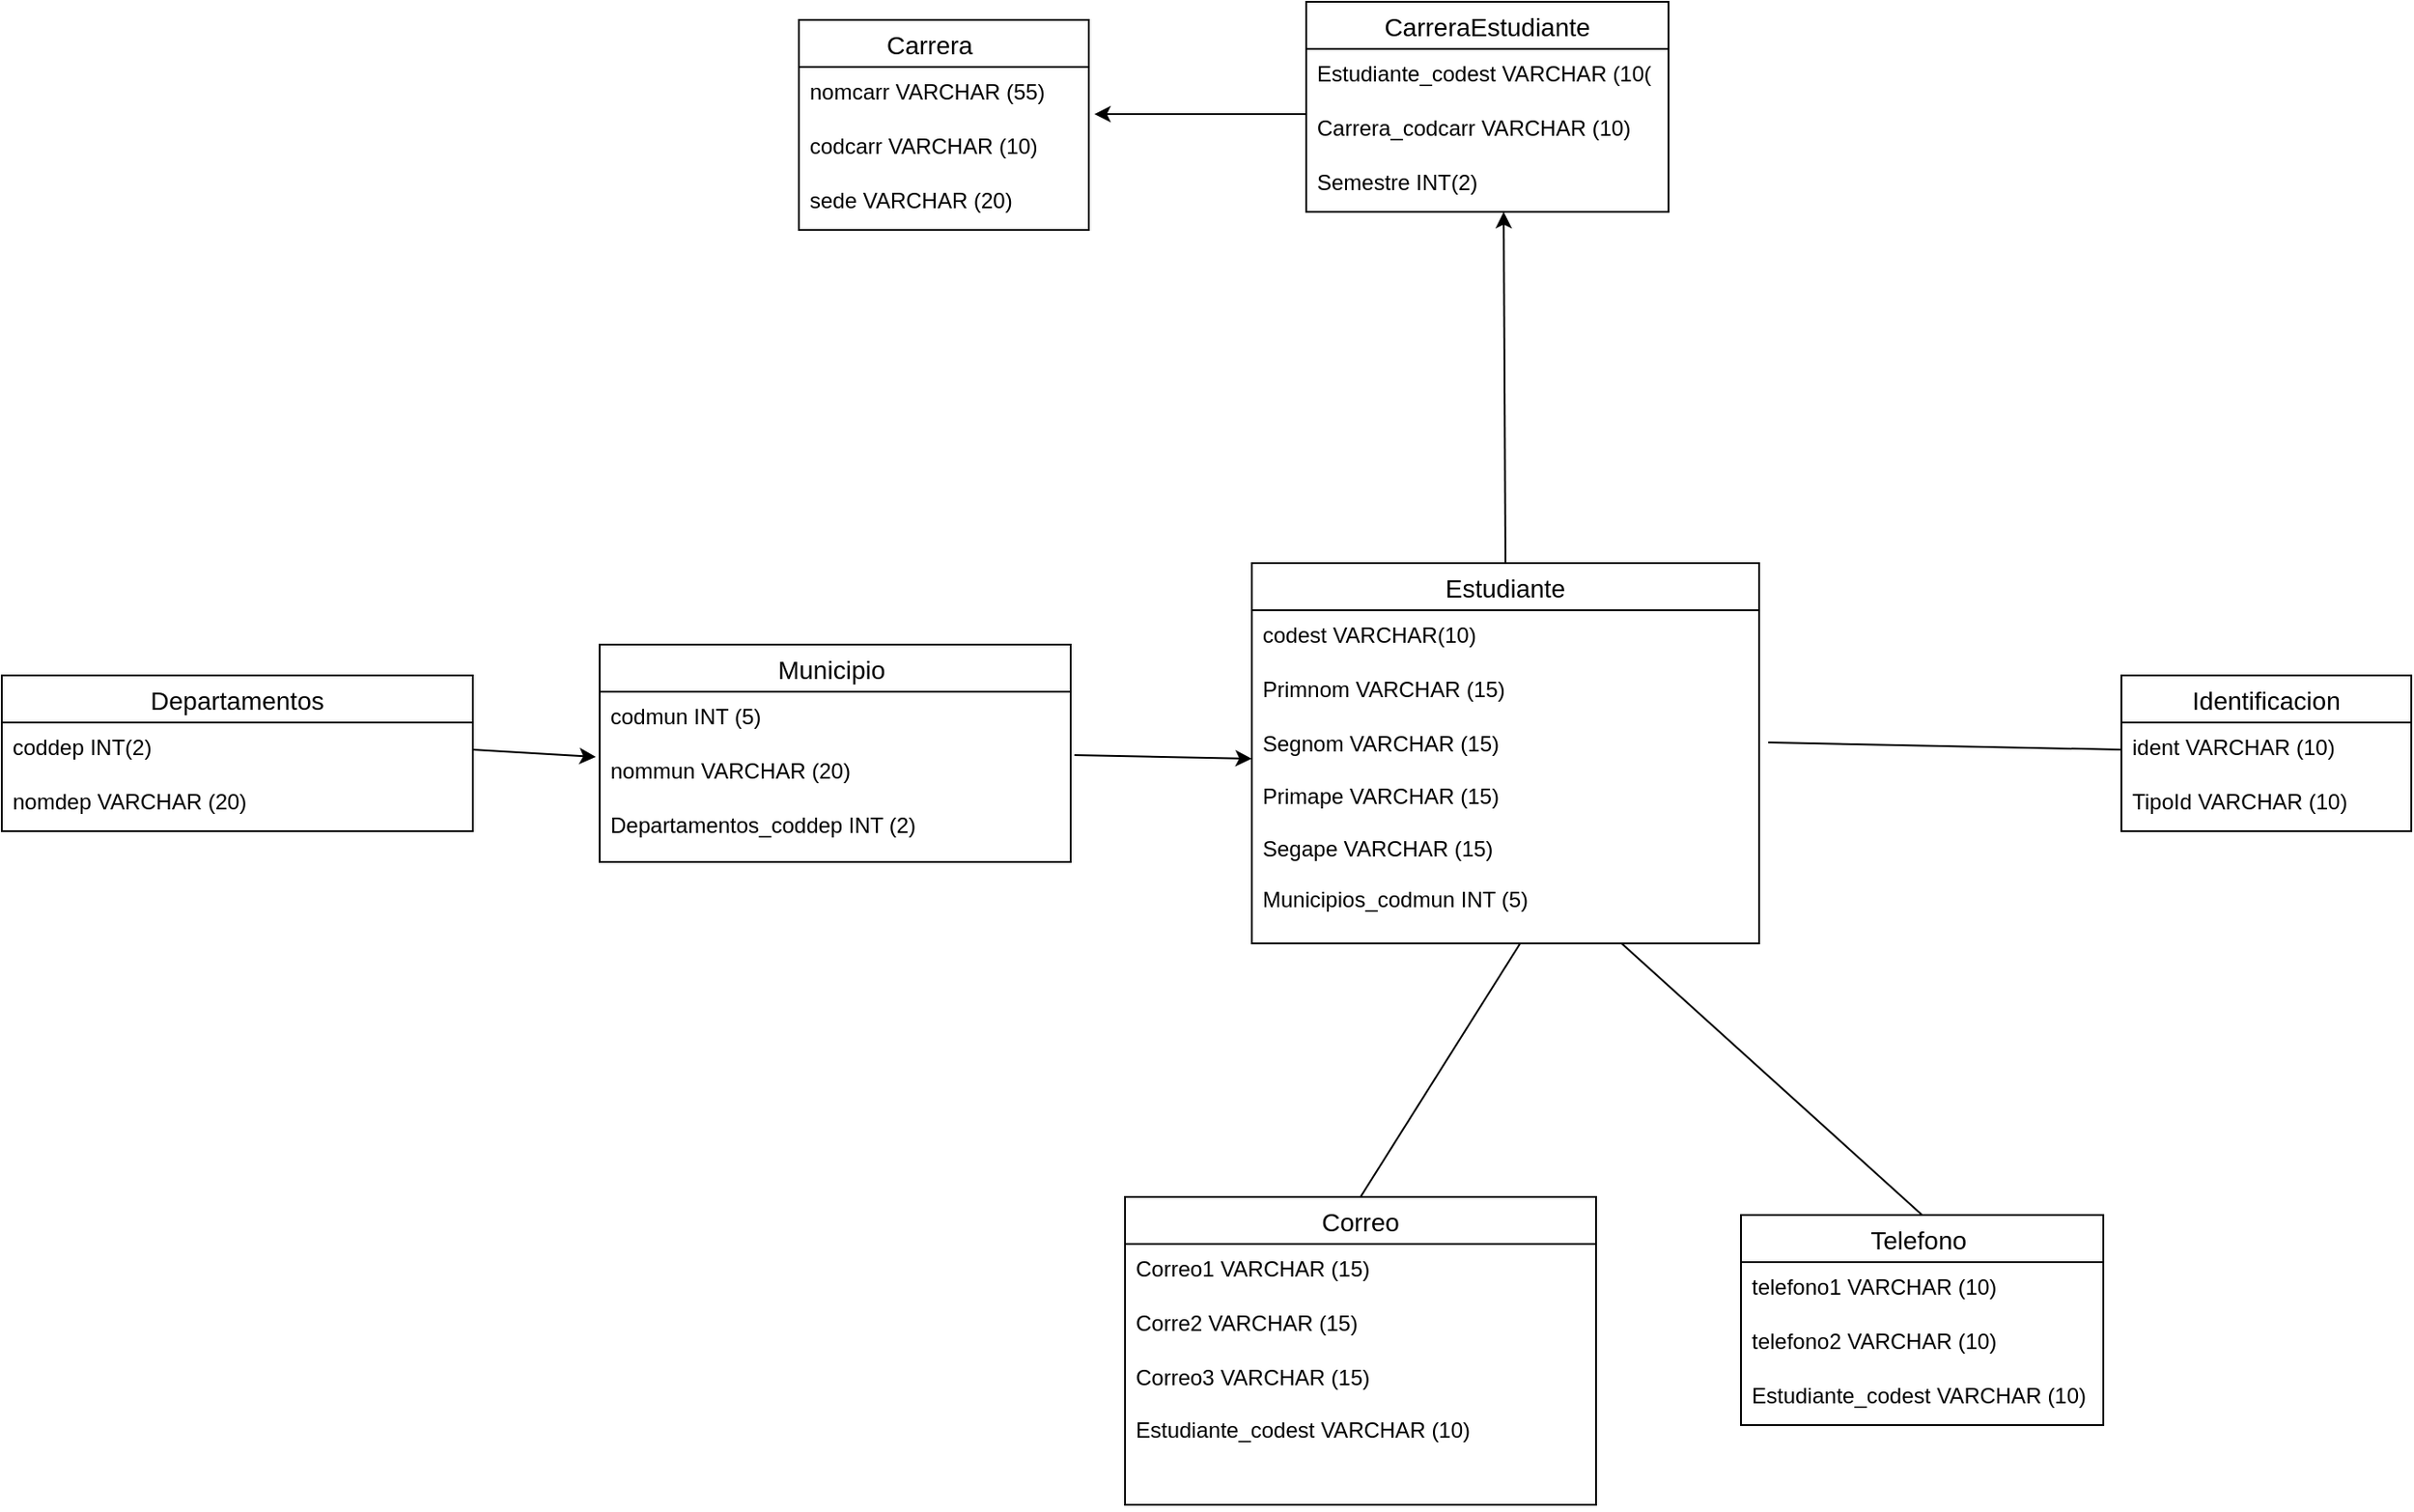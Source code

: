 <mxfile version="23.1.5" type="device">
  <diagram name="Página-1" id="fR7e2d_nV36AZkr5bYju">
    <mxGraphModel dx="2446" dy="2038" grid="1" gridSize="10" guides="1" tooltips="1" connect="1" arrows="1" fold="1" page="1" pageScale="1" pageWidth="827" pageHeight="1169" math="0" shadow="0">
      <root>
        <mxCell id="0" />
        <mxCell id="1" parent="0" />
        <mxCell id="Px6Be6tLUBsVTGX8nc5K-2" value="Carrera    " style="swimlane;fontStyle=0;childLayout=stackLayout;horizontal=1;startSize=26;horizontalStack=0;resizeParent=1;resizeParentMax=0;resizeLast=0;collapsible=1;marginBottom=0;align=center;fontSize=14;" vertex="1" parent="1">
          <mxGeometry x="190" y="-390" width="160" height="116" as="geometry" />
        </mxCell>
        <mxCell id="Px6Be6tLUBsVTGX8nc5K-3" value="nomcarr VARCHAR (55)&lt;div&gt;&lt;br/&gt;&lt;/div&gt;" style="text;strokeColor=none;fillColor=none;spacingLeft=4;spacingRight=4;overflow=hidden;rotatable=0;points=[[0,0.5],[1,0.5]];portConstraint=eastwest;fontSize=12;whiteSpace=wrap;html=1;" vertex="1" parent="Px6Be6tLUBsVTGX8nc5K-2">
          <mxGeometry y="26" width="160" height="30" as="geometry" />
        </mxCell>
        <mxCell id="Px6Be6tLUBsVTGX8nc5K-4" value="codcarr VARCHAR (10)" style="text;strokeColor=none;fillColor=none;spacingLeft=4;spacingRight=4;overflow=hidden;rotatable=0;points=[[0,0.5],[1,0.5]];portConstraint=eastwest;fontSize=12;whiteSpace=wrap;html=1;" vertex="1" parent="Px6Be6tLUBsVTGX8nc5K-2">
          <mxGeometry y="56" width="160" height="30" as="geometry" />
        </mxCell>
        <mxCell id="Px6Be6tLUBsVTGX8nc5K-5" value="sede VARCHAR (20)" style="text;strokeColor=none;fillColor=none;spacingLeft=4;spacingRight=4;overflow=hidden;rotatable=0;points=[[0,0.5],[1,0.5]];portConstraint=eastwest;fontSize=12;whiteSpace=wrap;html=1;" vertex="1" parent="Px6Be6tLUBsVTGX8nc5K-2">
          <mxGeometry y="86" width="160" height="30" as="geometry" />
        </mxCell>
        <mxCell id="Px6Be6tLUBsVTGX8nc5K-6" value="Estudiante" style="swimlane;fontStyle=0;childLayout=stackLayout;horizontal=1;startSize=26;horizontalStack=0;resizeParent=1;resizeParentMax=0;resizeLast=0;collapsible=1;marginBottom=0;align=center;fontSize=14;" vertex="1" parent="1">
          <mxGeometry x="440" y="-90" width="280" height="210" as="geometry" />
        </mxCell>
        <mxCell id="Px6Be6tLUBsVTGX8nc5K-7" value="codest VARCHAR(10)" style="text;strokeColor=none;fillColor=none;spacingLeft=4;spacingRight=4;overflow=hidden;rotatable=0;points=[[0,0.5],[1,0.5]];portConstraint=eastwest;fontSize=12;whiteSpace=wrap;html=1;" vertex="1" parent="Px6Be6tLUBsVTGX8nc5K-6">
          <mxGeometry y="26" width="280" height="30" as="geometry" />
        </mxCell>
        <mxCell id="Px6Be6tLUBsVTGX8nc5K-8" value="Primnom VARCHAR (15)" style="text;strokeColor=none;fillColor=none;spacingLeft=4;spacingRight=4;overflow=hidden;rotatable=0;points=[[0,0.5],[1,0.5]];portConstraint=eastwest;fontSize=12;whiteSpace=wrap;html=1;" vertex="1" parent="Px6Be6tLUBsVTGX8nc5K-6">
          <mxGeometry y="56" width="280" height="30" as="geometry" />
        </mxCell>
        <mxCell id="Px6Be6tLUBsVTGX8nc5K-9" value="Segnom VARCHAR (15)&lt;br&gt;&lt;br&gt;Primape VARCHAR (15)&lt;br&gt;&lt;br&gt;Segape VARCHAR (15)&lt;br&gt;&lt;br&gt;Municipios_codmun INT (5)" style="text;strokeColor=none;fillColor=none;spacingLeft=4;spacingRight=4;overflow=hidden;rotatable=0;points=[[0,0.5],[1,0.5]];portConstraint=eastwest;fontSize=12;whiteSpace=wrap;html=1;" vertex="1" parent="Px6Be6tLUBsVTGX8nc5K-6">
          <mxGeometry y="86" width="280" height="124" as="geometry" />
        </mxCell>
        <mxCell id="Px6Be6tLUBsVTGX8nc5K-10" value="Identificacion" style="swimlane;fontStyle=0;childLayout=stackLayout;horizontal=1;startSize=26;horizontalStack=0;resizeParent=1;resizeParentMax=0;resizeLast=0;collapsible=1;marginBottom=0;align=center;fontSize=14;" vertex="1" parent="1">
          <mxGeometry x="920" y="-28" width="160" height="86" as="geometry" />
        </mxCell>
        <mxCell id="Px6Be6tLUBsVTGX8nc5K-11" value="ident VARCHAR (10)" style="text;strokeColor=none;fillColor=none;spacingLeft=4;spacingRight=4;overflow=hidden;rotatable=0;points=[[0,0.5],[1,0.5]];portConstraint=eastwest;fontSize=12;whiteSpace=wrap;html=1;" vertex="1" parent="Px6Be6tLUBsVTGX8nc5K-10">
          <mxGeometry y="26" width="160" height="30" as="geometry" />
        </mxCell>
        <mxCell id="Px6Be6tLUBsVTGX8nc5K-12" value="TipoId VARCHAR (10)" style="text;strokeColor=none;fillColor=none;spacingLeft=4;spacingRight=4;overflow=hidden;rotatable=0;points=[[0,0.5],[1,0.5]];portConstraint=eastwest;fontSize=12;whiteSpace=wrap;html=1;" vertex="1" parent="Px6Be6tLUBsVTGX8nc5K-10">
          <mxGeometry y="56" width="160" height="30" as="geometry" />
        </mxCell>
        <mxCell id="Px6Be6tLUBsVTGX8nc5K-14" value="Telefono " style="swimlane;fontStyle=0;childLayout=stackLayout;horizontal=1;startSize=26;horizontalStack=0;resizeParent=1;resizeParentMax=0;resizeLast=0;collapsible=1;marginBottom=0;align=center;fontSize=14;" vertex="1" parent="1">
          <mxGeometry x="710" y="270" width="200" height="116" as="geometry" />
        </mxCell>
        <mxCell id="Px6Be6tLUBsVTGX8nc5K-15" value="telefono1 VARCHAR (10)&lt;div&gt;&lt;br/&gt;&lt;/div&gt;" style="text;strokeColor=none;fillColor=none;spacingLeft=4;spacingRight=4;overflow=hidden;rotatable=0;points=[[0,0.5],[1,0.5]];portConstraint=eastwest;fontSize=12;whiteSpace=wrap;html=1;" vertex="1" parent="Px6Be6tLUBsVTGX8nc5K-14">
          <mxGeometry y="26" width="200" height="30" as="geometry" />
        </mxCell>
        <mxCell id="Px6Be6tLUBsVTGX8nc5K-16" value="telefono2 VARCHAR (10)" style="text;strokeColor=none;fillColor=none;spacingLeft=4;spacingRight=4;overflow=hidden;rotatable=0;points=[[0,0.5],[1,0.5]];portConstraint=eastwest;fontSize=12;whiteSpace=wrap;html=1;" vertex="1" parent="Px6Be6tLUBsVTGX8nc5K-14">
          <mxGeometry y="56" width="200" height="30" as="geometry" />
        </mxCell>
        <mxCell id="Px6Be6tLUBsVTGX8nc5K-17" value="Estudiante_codest VARCHAR (10)" style="text;strokeColor=none;fillColor=none;spacingLeft=4;spacingRight=4;overflow=hidden;rotatable=0;points=[[0,0.5],[1,0.5]];portConstraint=eastwest;fontSize=12;whiteSpace=wrap;html=1;" vertex="1" parent="Px6Be6tLUBsVTGX8nc5K-14">
          <mxGeometry y="86" width="200" height="30" as="geometry" />
        </mxCell>
        <mxCell id="Px6Be6tLUBsVTGX8nc5K-18" value="Correo" style="swimlane;fontStyle=0;childLayout=stackLayout;horizontal=1;startSize=26;horizontalStack=0;resizeParent=1;resizeParentMax=0;resizeLast=0;collapsible=1;marginBottom=0;align=center;fontSize=14;" vertex="1" parent="1">
          <mxGeometry x="370" y="260" width="260" height="170" as="geometry" />
        </mxCell>
        <mxCell id="Px6Be6tLUBsVTGX8nc5K-19" value="Correo1 VARCHAR (15)&lt;div&gt;&lt;br/&gt;&lt;/div&gt;" style="text;strokeColor=none;fillColor=none;spacingLeft=4;spacingRight=4;overflow=hidden;rotatable=0;points=[[0,0.5],[1,0.5]];portConstraint=eastwest;fontSize=12;whiteSpace=wrap;html=1;" vertex="1" parent="Px6Be6tLUBsVTGX8nc5K-18">
          <mxGeometry y="26" width="260" height="30" as="geometry" />
        </mxCell>
        <mxCell id="Px6Be6tLUBsVTGX8nc5K-20" value="Corre2 VARCHAR (15)" style="text;strokeColor=none;fillColor=none;spacingLeft=4;spacingRight=4;overflow=hidden;rotatable=0;points=[[0,0.5],[1,0.5]];portConstraint=eastwest;fontSize=12;whiteSpace=wrap;html=1;" vertex="1" parent="Px6Be6tLUBsVTGX8nc5K-18">
          <mxGeometry y="56" width="260" height="30" as="geometry" />
        </mxCell>
        <mxCell id="Px6Be6tLUBsVTGX8nc5K-21" value="Correo3 VARCHAR (15)&lt;br&gt;&lt;br&gt;Estudiante_codest VARCHAR (10)" style="text;strokeColor=none;fillColor=none;spacingLeft=4;spacingRight=4;overflow=hidden;rotatable=0;points=[[0,0.5],[1,0.5]];portConstraint=eastwest;fontSize=12;whiteSpace=wrap;html=1;" vertex="1" parent="Px6Be6tLUBsVTGX8nc5K-18">
          <mxGeometry y="86" width="260" height="84" as="geometry" />
        </mxCell>
        <mxCell id="Px6Be6tLUBsVTGX8nc5K-22" value="CarreraEstudiante" style="swimlane;fontStyle=0;childLayout=stackLayout;horizontal=1;startSize=26;horizontalStack=0;resizeParent=1;resizeParentMax=0;resizeLast=0;collapsible=1;marginBottom=0;align=center;fontSize=14;" vertex="1" parent="1">
          <mxGeometry x="470" y="-400" width="200" height="116" as="geometry" />
        </mxCell>
        <mxCell id="Px6Be6tLUBsVTGX8nc5K-23" value="Estudiante_codest VARCHAR (10(" style="text;strokeColor=none;fillColor=none;spacingLeft=4;spacingRight=4;overflow=hidden;rotatable=0;points=[[0,0.5],[1,0.5]];portConstraint=eastwest;fontSize=12;whiteSpace=wrap;html=1;" vertex="1" parent="Px6Be6tLUBsVTGX8nc5K-22">
          <mxGeometry y="26" width="200" height="30" as="geometry" />
        </mxCell>
        <mxCell id="Px6Be6tLUBsVTGX8nc5K-24" value="Carrera_codcarr VARCHAR (10)" style="text;strokeColor=none;fillColor=none;spacingLeft=4;spacingRight=4;overflow=hidden;rotatable=0;points=[[0,0.5],[1,0.5]];portConstraint=eastwest;fontSize=12;whiteSpace=wrap;html=1;" vertex="1" parent="Px6Be6tLUBsVTGX8nc5K-22">
          <mxGeometry y="56" width="200" height="30" as="geometry" />
        </mxCell>
        <mxCell id="Px6Be6tLUBsVTGX8nc5K-25" value="Semestre INT(2)" style="text;strokeColor=none;fillColor=none;spacingLeft=4;spacingRight=4;overflow=hidden;rotatable=0;points=[[0,0.5],[1,0.5]];portConstraint=eastwest;fontSize=12;whiteSpace=wrap;html=1;" vertex="1" parent="Px6Be6tLUBsVTGX8nc5K-22">
          <mxGeometry y="86" width="200" height="30" as="geometry" />
        </mxCell>
        <mxCell id="Px6Be6tLUBsVTGX8nc5K-30" value="" style="endArrow=classic;html=1;rounded=0;entryX=1.019;entryY=0.867;entryDx=0;entryDy=0;entryPerimeter=0;exitX=0;exitY=1.2;exitDx=0;exitDy=0;exitPerimeter=0;" edge="1" parent="1" source="Px6Be6tLUBsVTGX8nc5K-23" target="Px6Be6tLUBsVTGX8nc5K-3">
          <mxGeometry width="50" height="50" relative="1" as="geometry">
            <mxPoint x="420" y="-350" as="sourcePoint" />
            <mxPoint x="470" y="-400" as="targetPoint" />
          </mxGeometry>
        </mxCell>
        <mxCell id="Px6Be6tLUBsVTGX8nc5K-33" value="" style="endArrow=none;html=1;rounded=0;entryX=0.529;entryY=1;entryDx=0;entryDy=0;entryPerimeter=0;exitX=0.5;exitY=0;exitDx=0;exitDy=0;" edge="1" parent="1" source="Px6Be6tLUBsVTGX8nc5K-18" target="Px6Be6tLUBsVTGX8nc5K-9">
          <mxGeometry width="50" height="50" relative="1" as="geometry">
            <mxPoint x="510" y="240" as="sourcePoint" />
            <mxPoint x="560" y="190" as="targetPoint" />
          </mxGeometry>
        </mxCell>
        <mxCell id="Px6Be6tLUBsVTGX8nc5K-34" value="" style="endArrow=none;html=1;rounded=0;entryX=0.729;entryY=1;entryDx=0;entryDy=0;entryPerimeter=0;exitX=0.5;exitY=0;exitDx=0;exitDy=0;" edge="1" parent="1" source="Px6Be6tLUBsVTGX8nc5K-14" target="Px6Be6tLUBsVTGX8nc5K-9">
          <mxGeometry width="50" height="50" relative="1" as="geometry">
            <mxPoint x="780" y="230" as="sourcePoint" />
            <mxPoint x="830" y="180" as="targetPoint" />
          </mxGeometry>
        </mxCell>
        <mxCell id="Px6Be6tLUBsVTGX8nc5K-35" value="" style="endArrow=none;html=1;rounded=0;entryX=0;entryY=0.5;entryDx=0;entryDy=0;exitX=1.018;exitY=0.105;exitDx=0;exitDy=0;exitPerimeter=0;" edge="1" parent="1" source="Px6Be6tLUBsVTGX8nc5K-9" target="Px6Be6tLUBsVTGX8nc5K-11">
          <mxGeometry width="50" height="50" relative="1" as="geometry">
            <mxPoint x="820" y="40" as="sourcePoint" />
            <mxPoint x="870" y="-10" as="targetPoint" />
          </mxGeometry>
        </mxCell>
        <mxCell id="Px6Be6tLUBsVTGX8nc5K-36" value="Departamentos" style="swimlane;fontStyle=0;childLayout=stackLayout;horizontal=1;startSize=26;horizontalStack=0;resizeParent=1;resizeParentMax=0;resizeLast=0;collapsible=1;marginBottom=0;align=center;fontSize=14;" vertex="1" parent="1">
          <mxGeometry x="-250" y="-28" width="260" height="86" as="geometry" />
        </mxCell>
        <mxCell id="Px6Be6tLUBsVTGX8nc5K-37" value="coddep INT(2)" style="text;strokeColor=none;fillColor=none;spacingLeft=4;spacingRight=4;overflow=hidden;rotatable=0;points=[[0,0.5],[1,0.5]];portConstraint=eastwest;fontSize=12;whiteSpace=wrap;html=1;" vertex="1" parent="Px6Be6tLUBsVTGX8nc5K-36">
          <mxGeometry y="26" width="260" height="30" as="geometry" />
        </mxCell>
        <mxCell id="Px6Be6tLUBsVTGX8nc5K-38" value="nomdep VARCHAR (20)" style="text;strokeColor=none;fillColor=none;spacingLeft=4;spacingRight=4;overflow=hidden;rotatable=0;points=[[0,0.5],[1,0.5]];portConstraint=eastwest;fontSize=12;whiteSpace=wrap;html=1;" vertex="1" parent="Px6Be6tLUBsVTGX8nc5K-36">
          <mxGeometry y="56" width="260" height="30" as="geometry" />
        </mxCell>
        <mxCell id="Px6Be6tLUBsVTGX8nc5K-40" value="Municipio " style="swimlane;fontStyle=0;childLayout=stackLayout;horizontal=1;startSize=26;horizontalStack=0;resizeParent=1;resizeParentMax=0;resizeLast=0;collapsible=1;marginBottom=0;align=center;fontSize=14;" vertex="1" parent="1">
          <mxGeometry x="80" y="-45" width="260" height="120" as="geometry" />
        </mxCell>
        <mxCell id="Px6Be6tLUBsVTGX8nc5K-41" value="codmun INT (5)" style="text;strokeColor=none;fillColor=none;spacingLeft=4;spacingRight=4;overflow=hidden;rotatable=0;points=[[0,0.5],[1,0.5]];portConstraint=eastwest;fontSize=12;whiteSpace=wrap;html=1;" vertex="1" parent="Px6Be6tLUBsVTGX8nc5K-40">
          <mxGeometry y="26" width="260" height="30" as="geometry" />
        </mxCell>
        <mxCell id="Px6Be6tLUBsVTGX8nc5K-42" value="nommun VARCHAR (20)" style="text;strokeColor=none;fillColor=none;spacingLeft=4;spacingRight=4;overflow=hidden;rotatable=0;points=[[0,0.5],[1,0.5]];portConstraint=eastwest;fontSize=12;whiteSpace=wrap;html=1;" vertex="1" parent="Px6Be6tLUBsVTGX8nc5K-40">
          <mxGeometry y="56" width="260" height="30" as="geometry" />
        </mxCell>
        <mxCell id="Px6Be6tLUBsVTGX8nc5K-43" value="Departamentos_coddep INT (2)&lt;div&gt;&lt;br/&gt;&lt;/div&gt;" style="text;strokeColor=none;fillColor=none;spacingLeft=4;spacingRight=4;overflow=hidden;rotatable=0;points=[[0,0.5],[1,0.5]];portConstraint=eastwest;fontSize=12;whiteSpace=wrap;html=1;" vertex="1" parent="Px6Be6tLUBsVTGX8nc5K-40">
          <mxGeometry y="86" width="260" height="34" as="geometry" />
        </mxCell>
        <mxCell id="Px6Be6tLUBsVTGX8nc5K-44" value="" style="endArrow=classic;html=1;rounded=0;entryX=0;entryY=0.177;entryDx=0;entryDy=0;entryPerimeter=0;exitX=1.008;exitY=0.167;exitDx=0;exitDy=0;exitPerimeter=0;" edge="1" parent="1" source="Px6Be6tLUBsVTGX8nc5K-42" target="Px6Be6tLUBsVTGX8nc5K-9">
          <mxGeometry width="50" height="50" relative="1" as="geometry">
            <mxPoint x="310" y="170" as="sourcePoint" />
            <mxPoint x="360" y="120" as="targetPoint" />
          </mxGeometry>
        </mxCell>
        <mxCell id="Px6Be6tLUBsVTGX8nc5K-45" value="" style="endArrow=classic;html=1;rounded=0;entryX=-0.008;entryY=0.2;entryDx=0;entryDy=0;entryPerimeter=0;exitX=1;exitY=0.5;exitDx=0;exitDy=0;" edge="1" parent="1" source="Px6Be6tLUBsVTGX8nc5K-37" target="Px6Be6tLUBsVTGX8nc5K-42">
          <mxGeometry width="50" height="50" relative="1" as="geometry">
            <mxPoint x="-40" y="120" as="sourcePoint" />
            <mxPoint x="10" y="70" as="targetPoint" />
          </mxGeometry>
        </mxCell>
        <mxCell id="Px6Be6tLUBsVTGX8nc5K-46" value="" style="endArrow=classic;html=1;rounded=0;entryX=0.545;entryY=1;entryDx=0;entryDy=0;entryPerimeter=0;" edge="1" parent="1" target="Px6Be6tLUBsVTGX8nc5K-25">
          <mxGeometry width="50" height="50" relative="1" as="geometry">
            <mxPoint x="580" y="-90" as="sourcePoint" />
            <mxPoint x="630" y="-140" as="targetPoint" />
          </mxGeometry>
        </mxCell>
      </root>
    </mxGraphModel>
  </diagram>
</mxfile>
